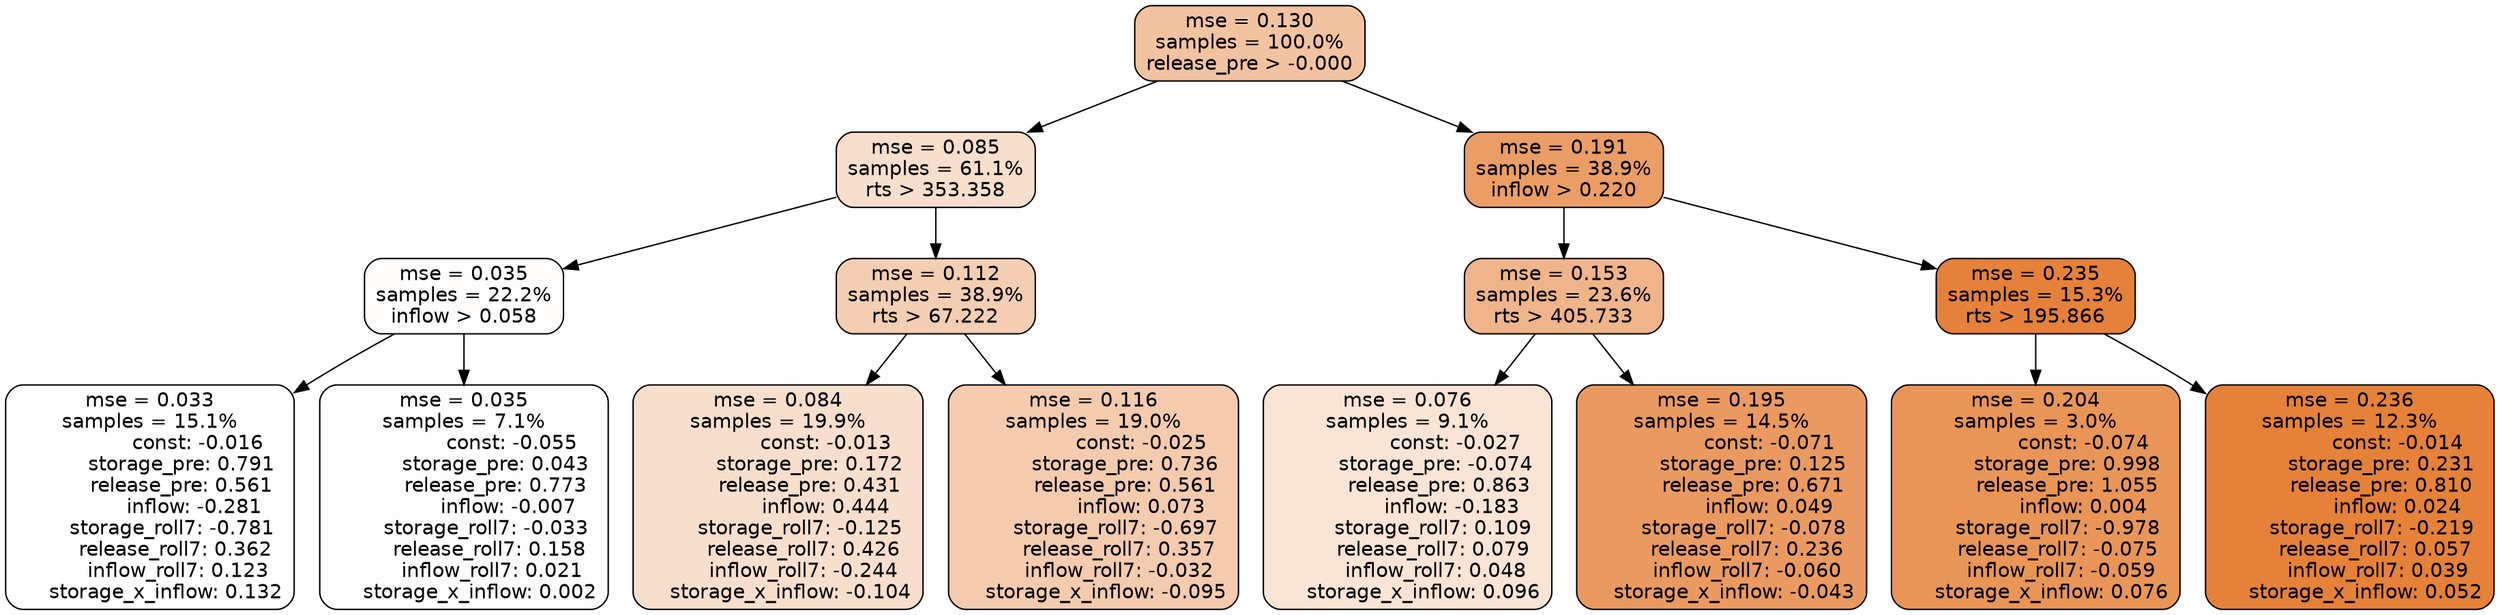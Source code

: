 digraph tree {
node [shape=rectangle, style="filled, rounded", color="black", fontname=helvetica] ;
edge [fontname=helvetica] ;
	"0" [label="mse = 0.130
samples = 100.0%
release_pre > -0.000", fillcolor="#f2c3a1"]
	"1" [label="mse = 0.085
samples = 61.1%
rts > 353.358", fillcolor="#f8decc"]
	"8" [label="mse = 0.191
samples = 38.9%
inflow > 0.220", fillcolor="#ea9d65"]
	"5" [label="mse = 0.035
samples = 22.2%
inflow > 0.058", fillcolor="#fefdfc"]
	"2" [label="mse = 0.112
samples = 38.9%
rts > 67.222", fillcolor="#f4ceb2"]
	"9" [label="mse = 0.153
samples = 23.6%
rts > 405.733", fillcolor="#efb48a"]
	"12" [label="mse = 0.235
samples = 15.3%
rts > 195.866", fillcolor="#e5813a"]
	"6" [label="mse = 0.033
samples = 15.1%
               const: -0.016
          storage_pre: 0.791
          release_pre: 0.561
              inflow: -0.281
       storage_roll7: -0.781
        release_roll7: 0.362
         inflow_roll7: 0.123
     storage_x_inflow: 0.132", fillcolor="#ffffff"]
	"7" [label="mse = 0.035
samples = 7.1%
               const: -0.055
          storage_pre: 0.043
          release_pre: 0.773
              inflow: -0.007
       storage_roll7: -0.033
        release_roll7: 0.158
         inflow_roll7: 0.021
     storage_x_inflow: 0.002", fillcolor="#fefdfd"]
	"3" [label="mse = 0.084
samples = 19.9%
               const: -0.013
          storage_pre: 0.172
          release_pre: 0.431
               inflow: 0.444
       storage_roll7: -0.125
        release_roll7: 0.426
        inflow_roll7: -0.244
    storage_x_inflow: -0.104", fillcolor="#f8dfcd"]
	"4" [label="mse = 0.116
samples = 19.0%
               const: -0.025
          storage_pre: 0.736
          release_pre: 0.561
               inflow: 0.073
       storage_roll7: -0.697
        release_roll7: 0.357
        inflow_roll7: -0.032
    storage_x_inflow: -0.095", fillcolor="#f4cbae"]
	"11" [label="mse = 0.076
samples = 9.1%
               const: -0.027
         storage_pre: -0.074
          release_pre: 0.863
              inflow: -0.183
        storage_roll7: 0.109
        release_roll7: 0.079
         inflow_roll7: 0.048
     storage_x_inflow: 0.096", fillcolor="#f9e4d5"]
	"10" [label="mse = 0.195
samples = 14.5%
               const: -0.071
          storage_pre: 0.125
          release_pre: 0.671
               inflow: 0.049
       storage_roll7: -0.078
        release_roll7: 0.236
        inflow_roll7: -0.060
    storage_x_inflow: -0.043", fillcolor="#ea9a61"]
	"14" [label="mse = 0.204
samples = 3.0%
               const: -0.074
          storage_pre: 0.998
          release_pre: 1.055
               inflow: 0.004
       storage_roll7: -0.978
       release_roll7: -0.075
        inflow_roll7: -0.059
     storage_x_inflow: 0.076", fillcolor="#e99558"]
	"13" [label="mse = 0.236
samples = 12.3%
               const: -0.014
          storage_pre: 0.231
          release_pre: 0.810
               inflow: 0.024
       storage_roll7: -0.219
        release_roll7: 0.057
         inflow_roll7: 0.039
     storage_x_inflow: 0.052", fillcolor="#e58139"]

	"0" -> "1"
	"0" -> "8"
	"1" -> "2"
	"1" -> "5"
	"8" -> "9"
	"8" -> "12"
	"5" -> "6"
	"5" -> "7"
	"2" -> "3"
	"2" -> "4"
	"9" -> "10"
	"9" -> "11"
	"12" -> "13"
	"12" -> "14"
}